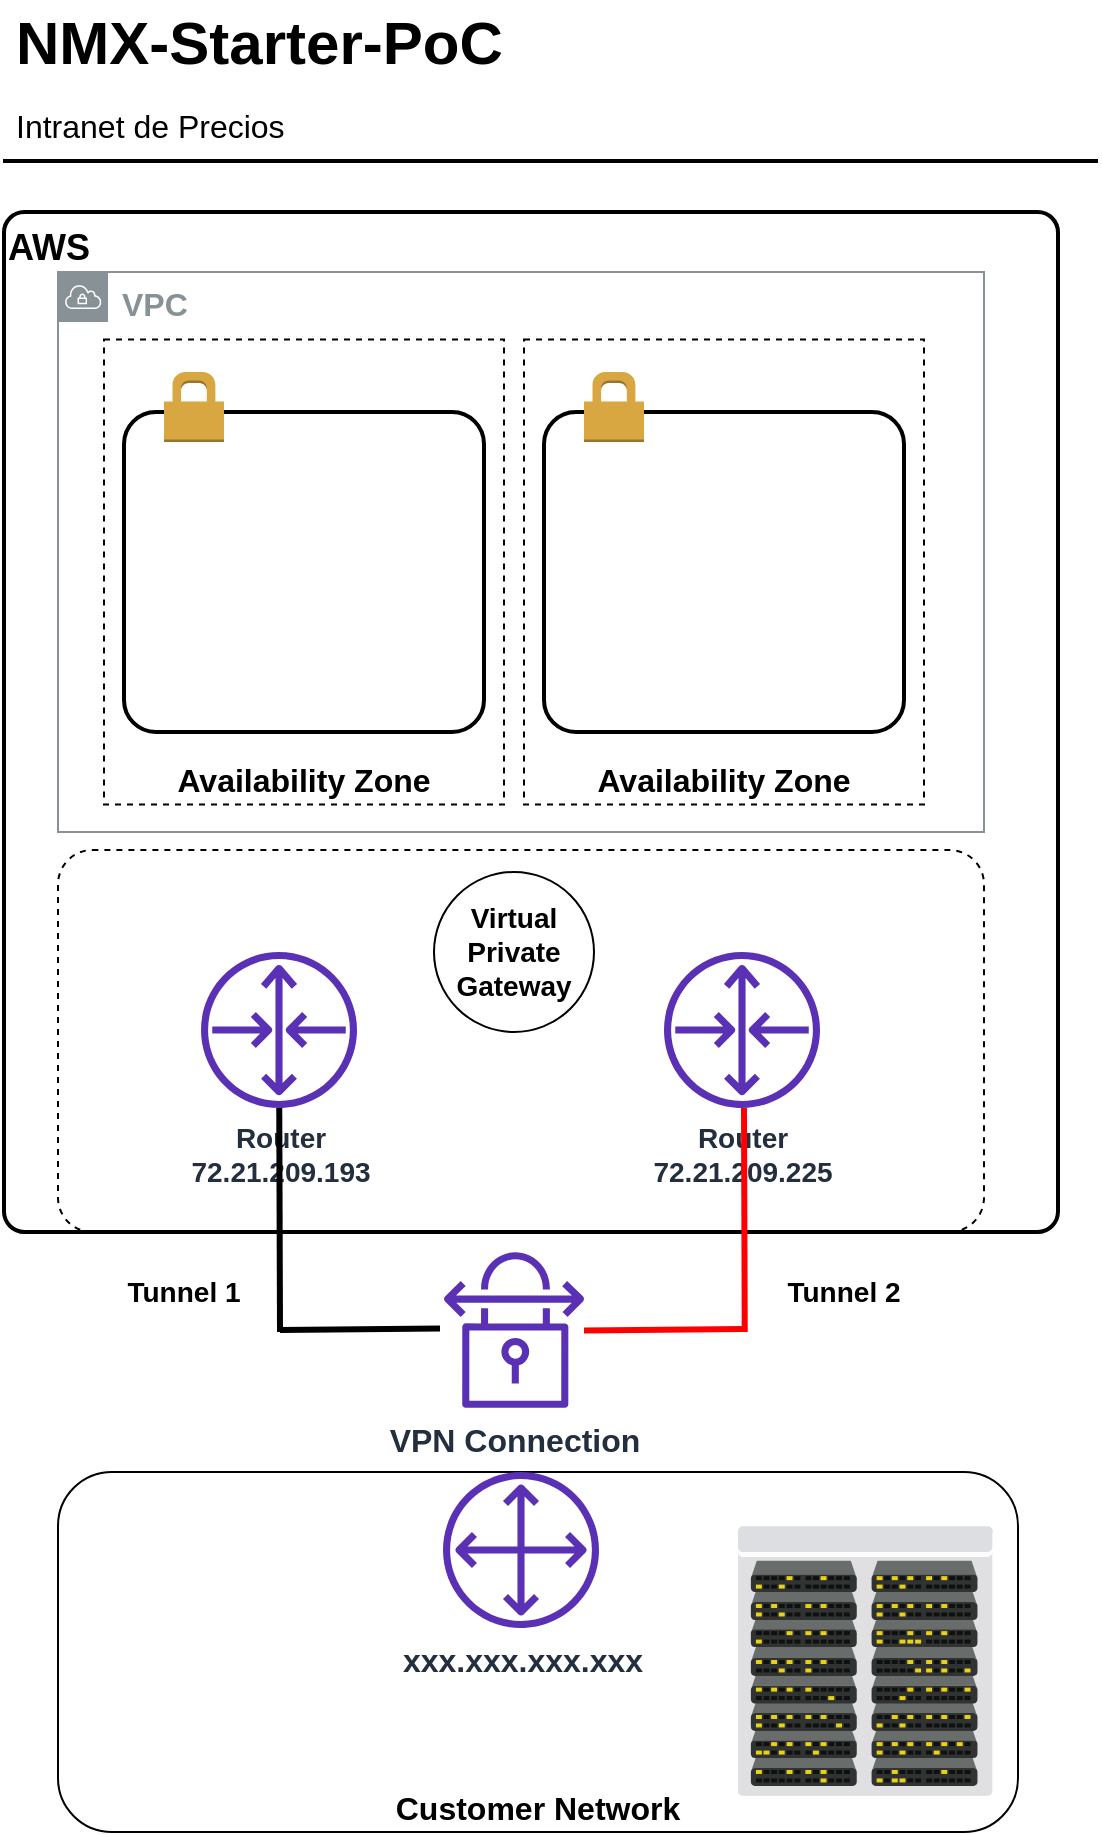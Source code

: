 <mxfile version="13.6.0" type="github">
  <diagram id="Ht1M8jgEwFfnCIfOTk4-" name="Page-1">
    <mxGraphModel dx="1426" dy="678" grid="1" gridSize="10" guides="1" tooltips="1" connect="1" arrows="1" fold="1" page="1" pageScale="1" pageWidth="1400" pageHeight="2000" math="0" shadow="0">
      <root>
        <mxCell id="0" />
        <mxCell id="1" parent="0" />
        <mxCell id="3jy3yB1aXVWg1WfaucLL-14" value="" style="rounded=1;whiteSpace=wrap;html=1;dashed=1;fillColor=none;arcSize=9;" parent="1" vertex="1">
          <mxGeometry x="80" y="489" width="463" height="191" as="geometry" />
        </mxCell>
        <mxCell id="3jy3yB1aXVWg1WfaucLL-30" value="AWS" style="rounded=1;arcSize=2;fillColor=none;gradientColor=none;strokeWidth=2;fontStyle=1;verticalAlign=top;align=left;fontSize=18;" parent="1" vertex="1">
          <mxGeometry x="53" y="170" width="527" height="510" as="geometry" />
        </mxCell>
        <mxCell id="-QjtrjUzRDEMRZ5MF8oH-47" value="NMX-Starter-PoC" style="text;html=1;resizable=0;points=[];autosize=1;align=left;verticalAlign=top;spacingTop=-4;fontSize=30;fontStyle=1" parent="1" vertex="1">
          <mxGeometry x="56.5" y="64.5" width="260" height="40" as="geometry" />
        </mxCell>
        <mxCell id="-QjtrjUzRDEMRZ5MF8oH-48" value="Intranet de Precios" style="text;html=1;resizable=0;points=[];autosize=1;align=left;verticalAlign=top;spacingTop=-4;fontSize=16;" parent="1" vertex="1">
          <mxGeometry x="56.5" y="114.5" width="150" height="20" as="geometry" />
        </mxCell>
        <mxCell id="SCVMTBWpLvtzJIhz15lM-1" value="" style="line;strokeWidth=2;html=1;fontSize=14;" parent="1" vertex="1">
          <mxGeometry x="52.5" y="139.5" width="547.5" height="10" as="geometry" />
        </mxCell>
        <mxCell id="3jy3yB1aXVWg1WfaucLL-1" value="&lt;font style=&quot;font-size: 16px&quot;&gt;&lt;b&gt;VPC&lt;/b&gt;&lt;/font&gt;" style="outlineConnect=0;gradientColor=none;html=1;whiteSpace=wrap;fontSize=12;fontStyle=0;shape=mxgraph.aws4.group;grIcon=mxgraph.aws4.group_vpc;strokeColor=#879196;fillColor=none;verticalAlign=top;align=left;spacingLeft=30;fontColor=#879196;dashed=0;" parent="1" vertex="1">
          <mxGeometry x="80" y="200" width="463" height="280" as="geometry" />
        </mxCell>
        <mxCell id="3jy3yB1aXVWg1WfaucLL-3" value="" style="rounded=1;arcSize=10;dashed=0;fillColor=none;gradientColor=none;strokeWidth=2;" parent="1" vertex="1">
          <mxGeometry x="113" y="270" width="180" height="160" as="geometry" />
        </mxCell>
        <mxCell id="3jy3yB1aXVWg1WfaucLL-4" value="" style="dashed=0;html=1;shape=mxgraph.aws3.permissions;fillColor=#D9A741;gradientColor=none;dashed=0;" parent="1" vertex="1">
          <mxGeometry x="133" y="250" width="30" height="35" as="geometry" />
        </mxCell>
        <mxCell id="3jy3yB1aXVWg1WfaucLL-7" value="&lt;b&gt;&lt;font style=&quot;font-size: 16px&quot;&gt;Availability Zone&lt;/font&gt;&lt;/b&gt;" style="rounded=0;whiteSpace=wrap;html=1;fillColor=none;dashed=1;verticalAlign=bottom;" parent="1" vertex="1">
          <mxGeometry x="103" y="233.75" width="200" height="232.5" as="geometry" />
        </mxCell>
        <mxCell id="3jy3yB1aXVWg1WfaucLL-8" value="" style="rounded=1;arcSize=10;dashed=0;fillColor=none;gradientColor=none;strokeWidth=2;" parent="1" vertex="1">
          <mxGeometry x="323" y="270" width="180" height="160" as="geometry" />
        </mxCell>
        <mxCell id="3jy3yB1aXVWg1WfaucLL-9" value="" style="dashed=0;html=1;shape=mxgraph.aws3.permissions;fillColor=#D9A741;gradientColor=none;dashed=0;" parent="1" vertex="1">
          <mxGeometry x="343" y="250" width="30" height="35" as="geometry" />
        </mxCell>
        <mxCell id="3jy3yB1aXVWg1WfaucLL-10" value="&lt;b style=&quot;font-size: 16px;&quot;&gt;Availability Zone&lt;/b&gt;" style="rounded=0;whiteSpace=wrap;html=1;fillColor=none;dashed=1;verticalAlign=bottom;fontSize=16;" parent="1" vertex="1">
          <mxGeometry x="313" y="233.75" width="200" height="232.5" as="geometry" />
        </mxCell>
        <mxCell id="3jy3yB1aXVWg1WfaucLL-11" value="&lt;b style=&quot;font-size: 14px&quot;&gt;Router&lt;br&gt;72.21.209.193&lt;br&gt;&lt;/b&gt;" style="outlineConnect=0;fontColor=#232F3E;gradientColor=none;fillColor=#5A30B5;strokeColor=none;dashed=0;verticalLabelPosition=bottom;verticalAlign=top;align=center;html=1;fontSize=12;fontStyle=0;aspect=fixed;pointerEvents=1;shape=mxgraph.aws4.router;" parent="1" vertex="1">
          <mxGeometry x="151.5" y="540" width="78" height="78" as="geometry" />
        </mxCell>
        <mxCell id="3jy3yB1aXVWg1WfaucLL-12" value="&lt;b style=&quot;font-size: 14px&quot;&gt;Router&lt;br&gt;72.21.209.225&lt;br&gt;&lt;/b&gt;" style="outlineConnect=0;fontColor=#232F3E;gradientColor=none;fillColor=#5A30B5;strokeColor=none;dashed=0;verticalLabelPosition=bottom;verticalAlign=top;align=center;html=1;fontSize=12;fontStyle=0;aspect=fixed;pointerEvents=1;shape=mxgraph.aws4.router;" parent="1" vertex="1">
          <mxGeometry x="383" y="540" width="78" height="78" as="geometry" />
        </mxCell>
        <mxCell id="3jy3yB1aXVWg1WfaucLL-15" value="&lt;b style=&quot;font-size: 14px;&quot;&gt;Virtual Private Gateway&lt;/b&gt;" style="ellipse;whiteSpace=wrap;html=1;aspect=fixed;fillColor=none;fontSize=14;" parent="1" vertex="1">
          <mxGeometry x="268" y="500" width="80" height="80" as="geometry" />
        </mxCell>
        <mxCell id="3jy3yB1aXVWg1WfaucLL-19" value="" style="endArrow=none;html=1;strokeWidth=3;" parent="1" target="3jy3yB1aXVWg1WfaucLL-11" edge="1">
          <mxGeometry width="50" height="50" relative="1" as="geometry">
            <mxPoint x="191" y="730" as="sourcePoint" />
            <mxPoint x="683" y="650" as="targetPoint" />
          </mxGeometry>
        </mxCell>
        <mxCell id="3jy3yB1aXVWg1WfaucLL-22" value="&lt;font style=&quot;font-size: 16px&quot;&gt;&lt;b&gt;VPN Connection&lt;/b&gt;&lt;/font&gt;" style="outlineConnect=0;fontColor=#232F3E;gradientColor=none;fillColor=#5A30B5;strokeColor=none;dashed=0;verticalLabelPosition=bottom;verticalAlign=top;align=center;html=1;fontSize=12;fontStyle=0;aspect=fixed;pointerEvents=1;shape=mxgraph.aws4.vpn_connection;" parent="1" vertex="1">
          <mxGeometry x="273" y="690" width="70" height="78" as="geometry" />
        </mxCell>
        <mxCell id="3jy3yB1aXVWg1WfaucLL-23" value="" style="endArrow=none;html=1;strokeWidth=3;" parent="1" edge="1">
          <mxGeometry width="50" height="50" relative="1" as="geometry">
            <mxPoint x="191" y="729" as="sourcePoint" />
            <mxPoint x="271" y="728.304" as="targetPoint" />
          </mxGeometry>
        </mxCell>
        <mxCell id="3jy3yB1aXVWg1WfaucLL-28" value="" style="endArrow=none;html=1;strokeWidth=3;strokeColor=#FF0000;" parent="1" edge="1">
          <mxGeometry width="50" height="50" relative="1" as="geometry">
            <mxPoint x="343" y="729.2" as="sourcePoint" />
            <mxPoint x="423" y="728.504" as="targetPoint" />
          </mxGeometry>
        </mxCell>
        <mxCell id="3jy3yB1aXVWg1WfaucLL-29" value="" style="endArrow=none;html=1;strokeWidth=3;strokeColor=#FF0000;" parent="1" edge="1">
          <mxGeometry width="50" height="50" relative="1" as="geometry">
            <mxPoint x="423.37" y="730" as="sourcePoint" />
            <mxPoint x="422.999" y="618" as="targetPoint" />
          </mxGeometry>
        </mxCell>
        <mxCell id="3jy3yB1aXVWg1WfaucLL-31" value="&lt;font style=&quot;font-size: 14px;&quot;&gt;Tunnel 1&lt;/font&gt;" style="text;html=1;strokeColor=none;fillColor=none;align=center;verticalAlign=middle;whiteSpace=wrap;rounded=0;fontSize=14;fontStyle=1" parent="1" vertex="1">
          <mxGeometry x="103" y="700" width="80" height="20" as="geometry" />
        </mxCell>
        <mxCell id="3jy3yB1aXVWg1WfaucLL-34" value="&lt;font style=&quot;font-size: 14px&quot;&gt;Tunnel 2&lt;/font&gt;" style="text;html=1;strokeColor=none;fillColor=none;align=center;verticalAlign=middle;whiteSpace=wrap;rounded=0;fontSize=14;fontStyle=1" parent="1" vertex="1">
          <mxGeometry x="433" y="700" width="80" height="20" as="geometry" />
        </mxCell>
        <mxCell id="3jy3yB1aXVWg1WfaucLL-36" value="&lt;b&gt;&lt;font style=&quot;font-size: 16px&quot;&gt;Customer Network&lt;/font&gt;&lt;/b&gt;" style="rounded=1;whiteSpace=wrap;html=1;fillColor=none;fontSize=14;align=center;verticalAlign=bottom;" parent="1" vertex="1">
          <mxGeometry x="80" y="800" width="480" height="180" as="geometry" />
        </mxCell>
        <mxCell id="3jy3yB1aXVWg1WfaucLL-37" value="&lt;b&gt;&lt;font style=&quot;font-size: 16px&quot;&gt;xxx.xxx.xxx.xxx&lt;/font&gt;&lt;/b&gt;" style="outlineConnect=0;fontColor=#232F3E;gradientColor=none;fillColor=#5A30B5;strokeColor=none;dashed=0;verticalLabelPosition=bottom;verticalAlign=top;align=center;html=1;fontSize=12;fontStyle=0;aspect=fixed;pointerEvents=1;shape=mxgraph.aws4.customer_gateway;" parent="1" vertex="1">
          <mxGeometry x="272.5" y="800" width="78" height="78" as="geometry" />
        </mxCell>
        <mxCell id="3jy3yB1aXVWg1WfaucLL-38" value="" style="verticalLabelPosition=bottom;aspect=fixed;html=1;verticalAlign=top;strokeColor=none;align=center;outlineConnect=0;shape=mxgraph.citrix.datacenter;fillColor=none;fontSize=16;" parent="1" vertex="1">
          <mxGeometry x="420" y="827" width="127.5" height="135" as="geometry" />
        </mxCell>
      </root>
    </mxGraphModel>
  </diagram>
</mxfile>
